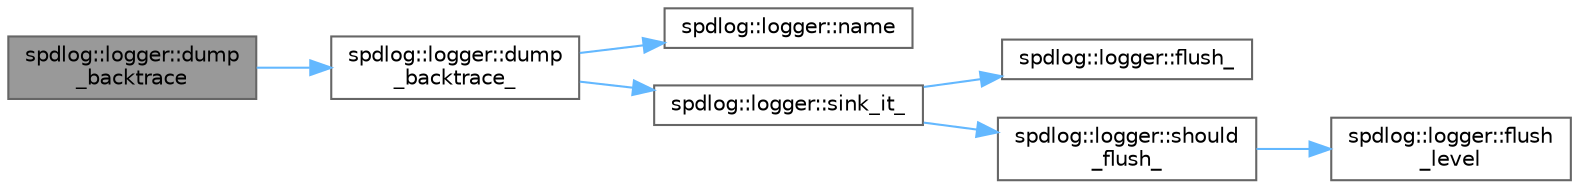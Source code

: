 digraph "spdlog::logger::dump_backtrace"
{
 // LATEX_PDF_SIZE
  bgcolor="transparent";
  edge [fontname=Helvetica,fontsize=10,labelfontname=Helvetica,labelfontsize=10];
  node [fontname=Helvetica,fontsize=10,shape=box,height=0.2,width=0.4];
  rankdir="LR";
  Node1 [id="Node000001",label="spdlog::logger::dump\l_backtrace",height=0.2,width=0.4,color="gray40", fillcolor="grey60", style="filled", fontcolor="black",tooltip=" "];
  Node1 -> Node2 [id="edge1_Node000001_Node000002",color="steelblue1",style="solid",tooltip=" "];
  Node2 [id="Node000002",label="spdlog::logger::dump\l_backtrace_",height=0.2,width=0.4,color="grey40", fillcolor="white", style="filled",URL="$classspdlog_1_1logger.html#aec0da766a100f05af1926404d1ce975f",tooltip=" "];
  Node2 -> Node3 [id="edge2_Node000002_Node000003",color="steelblue1",style="solid",tooltip=" "];
  Node3 [id="Node000003",label="spdlog::logger::name",height=0.2,width=0.4,color="grey40", fillcolor="white", style="filled",URL="$classspdlog_1_1logger.html#ab1f5f63fcc8517b1105b4f640c1143ad",tooltip=" "];
  Node2 -> Node4 [id="edge3_Node000002_Node000004",color="steelblue1",style="solid",tooltip=" "];
  Node4 [id="Node000004",label="spdlog::logger::sink_it_",height=0.2,width=0.4,color="grey40", fillcolor="white", style="filled",URL="$classspdlog_1_1logger.html#a903938d3018e32dedcbd090e624ab5ee",tooltip=" "];
  Node4 -> Node5 [id="edge4_Node000004_Node000005",color="steelblue1",style="solid",tooltip=" "];
  Node5 [id="Node000005",label="spdlog::logger::flush_",height=0.2,width=0.4,color="grey40", fillcolor="white", style="filled",URL="$classspdlog_1_1logger.html#a4410446ddde8880655f00729521e9718",tooltip=" "];
  Node4 -> Node6 [id="edge5_Node000004_Node000006",color="steelblue1",style="solid",tooltip=" "];
  Node6 [id="Node000006",label="spdlog::logger::should\l_flush_",height=0.2,width=0.4,color="grey40", fillcolor="white", style="filled",URL="$classspdlog_1_1logger.html#ad39bf7f0608d13e335dd19dfce484b36",tooltip=" "];
  Node6 -> Node7 [id="edge6_Node000006_Node000007",color="steelblue1",style="solid",tooltip=" "];
  Node7 [id="Node000007",label="spdlog::logger::flush\l_level",height=0.2,width=0.4,color="grey40", fillcolor="white", style="filled",URL="$classspdlog_1_1logger.html#a531a5fdd8cc96405858bf64a272614d3",tooltip=" "];
}
